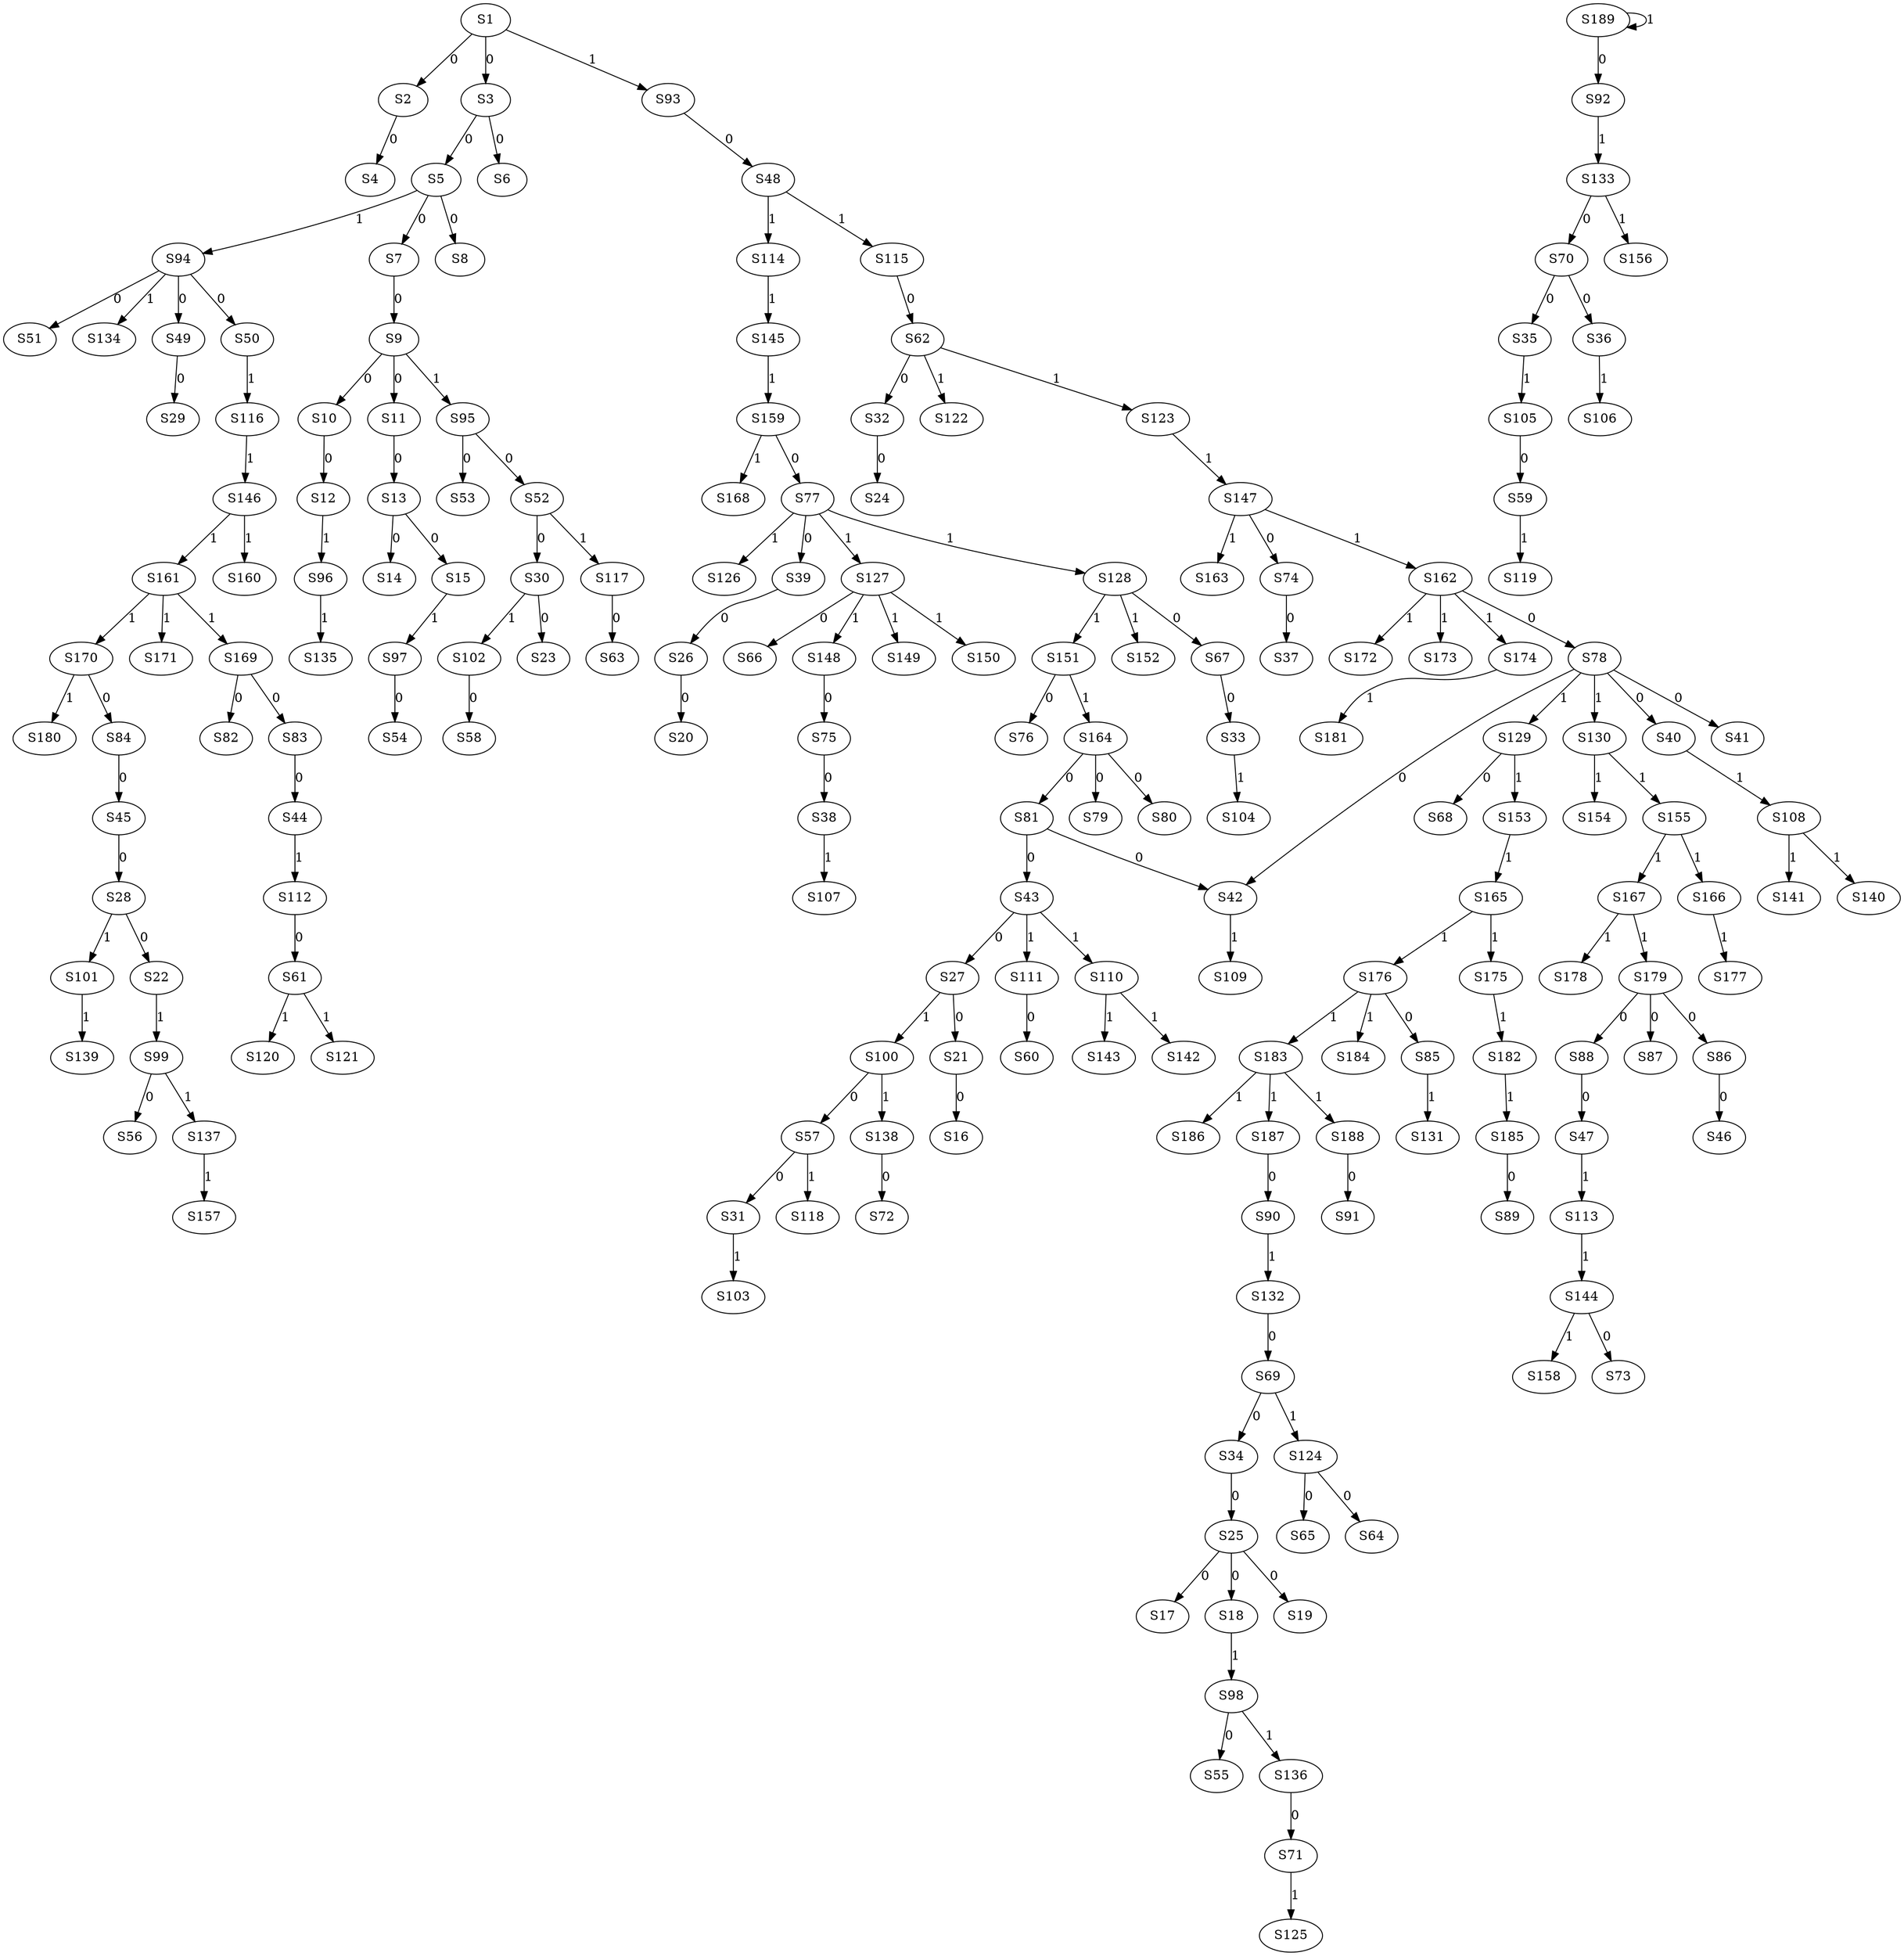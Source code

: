 strict digraph {
	S1 -> S2 [ label = 0 ];
	S1 -> S3 [ label = 0 ];
	S2 -> S4 [ label = 0 ];
	S3 -> S5 [ label = 0 ];
	S3 -> S6 [ label = 0 ];
	S5 -> S7 [ label = 0 ];
	S5 -> S8 [ label = 0 ];
	S7 -> S9 [ label = 0 ];
	S9 -> S10 [ label = 0 ];
	S9 -> S11 [ label = 0 ];
	S10 -> S12 [ label = 0 ];
	S11 -> S13 [ label = 0 ];
	S13 -> S14 [ label = 0 ];
	S13 -> S15 [ label = 0 ];
	S21 -> S16 [ label = 0 ];
	S25 -> S17 [ label = 0 ];
	S25 -> S18 [ label = 0 ];
	S25 -> S19 [ label = 0 ];
	S26 -> S20 [ label = 0 ];
	S27 -> S21 [ label = 0 ];
	S28 -> S22 [ label = 0 ];
	S30 -> S23 [ label = 0 ];
	S32 -> S24 [ label = 0 ];
	S34 -> S25 [ label = 0 ];
	S39 -> S26 [ label = 0 ];
	S43 -> S27 [ label = 0 ];
	S45 -> S28 [ label = 0 ];
	S49 -> S29 [ label = 0 ];
	S52 -> S30 [ label = 0 ];
	S57 -> S31 [ label = 0 ];
	S62 -> S32 [ label = 0 ];
	S67 -> S33 [ label = 0 ];
	S69 -> S34 [ label = 0 ];
	S70 -> S35 [ label = 0 ];
	S70 -> S36 [ label = 0 ];
	S74 -> S37 [ label = 0 ];
	S75 -> S38 [ label = 0 ];
	S77 -> S39 [ label = 0 ];
	S78 -> S40 [ label = 0 ];
	S78 -> S41 [ label = 0 ];
	S81 -> S42 [ label = 0 ];
	S81 -> S43 [ label = 0 ];
	S83 -> S44 [ label = 0 ];
	S84 -> S45 [ label = 0 ];
	S86 -> S46 [ label = 0 ];
	S88 -> S47 [ label = 0 ];
	S93 -> S48 [ label = 0 ];
	S94 -> S49 [ label = 0 ];
	S94 -> S50 [ label = 0 ];
	S94 -> S51 [ label = 0 ];
	S95 -> S52 [ label = 0 ];
	S95 -> S53 [ label = 0 ];
	S97 -> S54 [ label = 0 ];
	S98 -> S55 [ label = 0 ];
	S99 -> S56 [ label = 0 ];
	S100 -> S57 [ label = 0 ];
	S102 -> S58 [ label = 0 ];
	S105 -> S59 [ label = 0 ];
	S111 -> S60 [ label = 0 ];
	S112 -> S61 [ label = 0 ];
	S115 -> S62 [ label = 0 ];
	S117 -> S63 [ label = 0 ];
	S124 -> S64 [ label = 0 ];
	S124 -> S65 [ label = 0 ];
	S127 -> S66 [ label = 0 ];
	S128 -> S67 [ label = 0 ];
	S129 -> S68 [ label = 0 ];
	S132 -> S69 [ label = 0 ];
	S133 -> S70 [ label = 0 ];
	S136 -> S71 [ label = 0 ];
	S138 -> S72 [ label = 0 ];
	S144 -> S73 [ label = 0 ];
	S147 -> S74 [ label = 0 ];
	S148 -> S75 [ label = 0 ];
	S151 -> S76 [ label = 0 ];
	S159 -> S77 [ label = 0 ];
	S162 -> S78 [ label = 0 ];
	S164 -> S79 [ label = 0 ];
	S164 -> S80 [ label = 0 ];
	S164 -> S81 [ label = 0 ];
	S169 -> S82 [ label = 0 ];
	S169 -> S83 [ label = 0 ];
	S170 -> S84 [ label = 0 ];
	S176 -> S85 [ label = 0 ];
	S179 -> S86 [ label = 0 ];
	S179 -> S87 [ label = 0 ];
	S179 -> S88 [ label = 0 ];
	S185 -> S89 [ label = 0 ];
	S187 -> S90 [ label = 0 ];
	S188 -> S91 [ label = 0 ];
	S189 -> S92 [ label = 0 ];
	S1 -> S93 [ label = 1 ];
	S5 -> S94 [ label = 1 ];
	S9 -> S95 [ label = 1 ];
	S12 -> S96 [ label = 1 ];
	S15 -> S97 [ label = 1 ];
	S18 -> S98 [ label = 1 ];
	S22 -> S99 [ label = 1 ];
	S27 -> S100 [ label = 1 ];
	S28 -> S101 [ label = 1 ];
	S30 -> S102 [ label = 1 ];
	S31 -> S103 [ label = 1 ];
	S33 -> S104 [ label = 1 ];
	S35 -> S105 [ label = 1 ];
	S36 -> S106 [ label = 1 ];
	S38 -> S107 [ label = 1 ];
	S40 -> S108 [ label = 1 ];
	S42 -> S109 [ label = 1 ];
	S43 -> S110 [ label = 1 ];
	S43 -> S111 [ label = 1 ];
	S44 -> S112 [ label = 1 ];
	S47 -> S113 [ label = 1 ];
	S48 -> S114 [ label = 1 ];
	S48 -> S115 [ label = 1 ];
	S50 -> S116 [ label = 1 ];
	S52 -> S117 [ label = 1 ];
	S57 -> S118 [ label = 1 ];
	S59 -> S119 [ label = 1 ];
	S61 -> S120 [ label = 1 ];
	S61 -> S121 [ label = 1 ];
	S62 -> S122 [ label = 1 ];
	S62 -> S123 [ label = 1 ];
	S69 -> S124 [ label = 1 ];
	S71 -> S125 [ label = 1 ];
	S77 -> S126 [ label = 1 ];
	S77 -> S127 [ label = 1 ];
	S77 -> S128 [ label = 1 ];
	S78 -> S129 [ label = 1 ];
	S78 -> S130 [ label = 1 ];
	S85 -> S131 [ label = 1 ];
	S90 -> S132 [ label = 1 ];
	S92 -> S133 [ label = 1 ];
	S94 -> S134 [ label = 1 ];
	S96 -> S135 [ label = 1 ];
	S98 -> S136 [ label = 1 ];
	S99 -> S137 [ label = 1 ];
	S100 -> S138 [ label = 1 ];
	S101 -> S139 [ label = 1 ];
	S108 -> S140 [ label = 1 ];
	S108 -> S141 [ label = 1 ];
	S110 -> S142 [ label = 1 ];
	S110 -> S143 [ label = 1 ];
	S113 -> S144 [ label = 1 ];
	S114 -> S145 [ label = 1 ];
	S116 -> S146 [ label = 1 ];
	S123 -> S147 [ label = 1 ];
	S127 -> S148 [ label = 1 ];
	S127 -> S149 [ label = 1 ];
	S127 -> S150 [ label = 1 ];
	S128 -> S151 [ label = 1 ];
	S128 -> S152 [ label = 1 ];
	S129 -> S153 [ label = 1 ];
	S130 -> S154 [ label = 1 ];
	S130 -> S155 [ label = 1 ];
	S133 -> S156 [ label = 1 ];
	S137 -> S157 [ label = 1 ];
	S144 -> S158 [ label = 1 ];
	S145 -> S159 [ label = 1 ];
	S146 -> S160 [ label = 1 ];
	S146 -> S161 [ label = 1 ];
	S147 -> S162 [ label = 1 ];
	S147 -> S163 [ label = 1 ];
	S151 -> S164 [ label = 1 ];
	S153 -> S165 [ label = 1 ];
	S155 -> S166 [ label = 1 ];
	S155 -> S167 [ label = 1 ];
	S159 -> S168 [ label = 1 ];
	S161 -> S169 [ label = 1 ];
	S161 -> S170 [ label = 1 ];
	S161 -> S171 [ label = 1 ];
	S162 -> S172 [ label = 1 ];
	S162 -> S173 [ label = 1 ];
	S162 -> S174 [ label = 1 ];
	S165 -> S175 [ label = 1 ];
	S165 -> S176 [ label = 1 ];
	S166 -> S177 [ label = 1 ];
	S167 -> S178 [ label = 1 ];
	S167 -> S179 [ label = 1 ];
	S170 -> S180 [ label = 1 ];
	S174 -> S181 [ label = 1 ];
	S175 -> S182 [ label = 1 ];
	S176 -> S183 [ label = 1 ];
	S176 -> S184 [ label = 1 ];
	S182 -> S185 [ label = 1 ];
	S183 -> S186 [ label = 1 ];
	S183 -> S187 [ label = 1 ];
	S183 -> S188 [ label = 1 ];
	S189 -> S189 [ label = 1 ];
	S78 -> S42 [ label = 0 ];
}